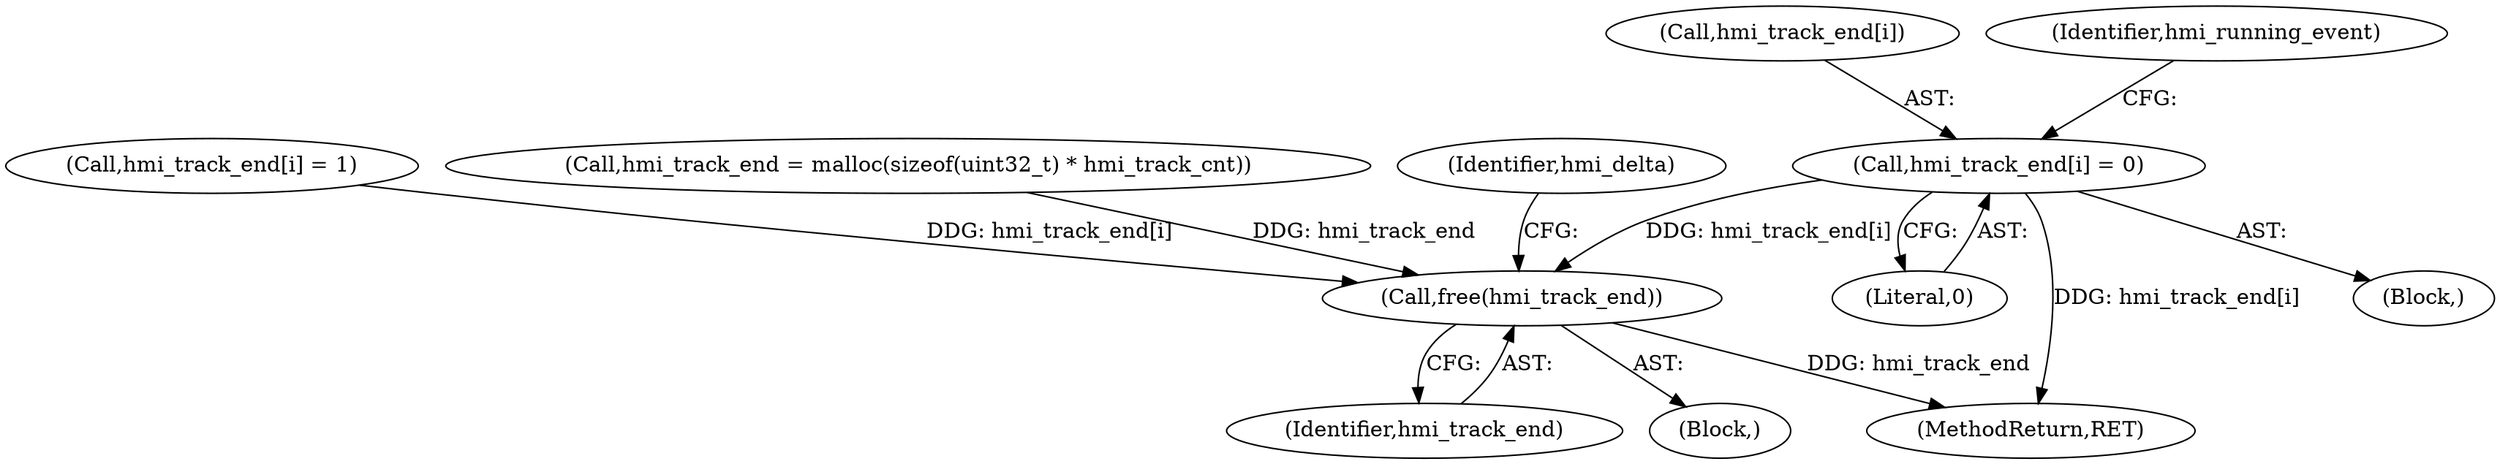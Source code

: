 digraph "0_wildmidi_660b513d99bced8783a4a5984ac2f742c74ebbdd@array" {
"1000537" [label="(Call,hmi_track_end[i] = 0)"];
"1001268" [label="(Call,free(hmi_track_end))"];
"1000538" [label="(Call,hmi_track_end[i])"];
"1001269" [label="(Identifier,hmi_track_end)"];
"1000541" [label="(Literal,0)"];
"1000104" [label="(Block,)"];
"1000845" [label="(Call,hmi_track_end[i] = 1)"];
"1001268" [label="(Call,free(hmi_track_end))"];
"1000280" [label="(Call,hmi_track_end = malloc(sizeof(uint32_t) * hmi_track_cnt))"];
"1000537" [label="(Call,hmi_track_end[i] = 0)"];
"1001271" [label="(Identifier,hmi_delta)"];
"1001286" [label="(MethodReturn,RET)"];
"1000544" [label="(Identifier,hmi_running_event)"];
"1000349" [label="(Block,)"];
"1000537" -> "1000349"  [label="AST: "];
"1000537" -> "1000541"  [label="CFG: "];
"1000538" -> "1000537"  [label="AST: "];
"1000541" -> "1000537"  [label="AST: "];
"1000544" -> "1000537"  [label="CFG: "];
"1000537" -> "1001286"  [label="DDG: hmi_track_end[i]"];
"1000537" -> "1001268"  [label="DDG: hmi_track_end[i]"];
"1001268" -> "1000104"  [label="AST: "];
"1001268" -> "1001269"  [label="CFG: "];
"1001269" -> "1001268"  [label="AST: "];
"1001271" -> "1001268"  [label="CFG: "];
"1001268" -> "1001286"  [label="DDG: hmi_track_end"];
"1000845" -> "1001268"  [label="DDG: hmi_track_end[i]"];
"1000280" -> "1001268"  [label="DDG: hmi_track_end"];
}
